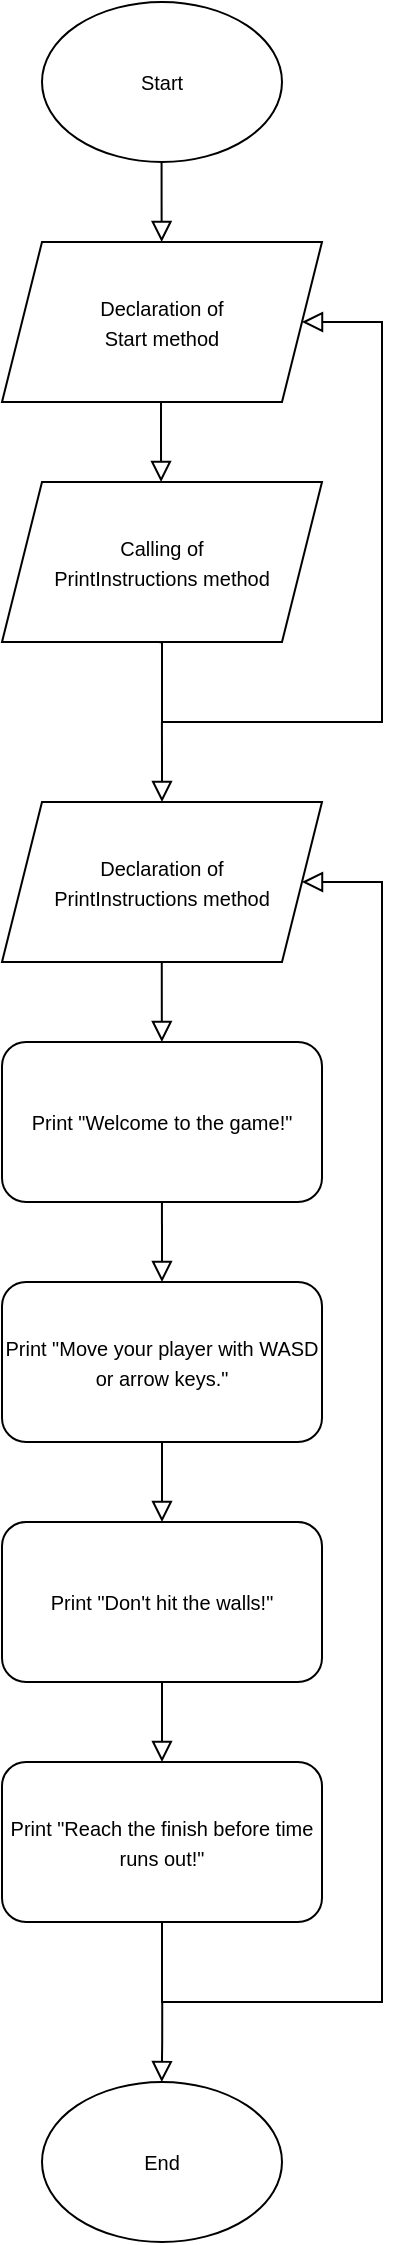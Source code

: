 <mxfile version="26.1.0">
  <diagram id="C5RBs43oDa-KdzZeNtuy" name="Page-1">
    <mxGraphModel dx="2206" dy="2317" grid="1" gridSize="10" guides="1" tooltips="1" connect="1" arrows="1" fold="1" page="1" pageScale="1" pageWidth="827" pageHeight="1169" math="0" shadow="0">
      <root>
        <mxCell id="WIyWlLk6GJQsqaUBKTNV-0" />
        <mxCell id="WIyWlLk6GJQsqaUBKTNV-1" parent="WIyWlLk6GJQsqaUBKTNV-0" />
        <mxCell id="383S6C4EV4HmmKti5TvJ-1" value="&lt;font style=&quot;font-size: 10px;&quot;&gt;Declaration of&lt;/font&gt;&lt;div&gt;&lt;span style=&quot;font-size: 10px; background-color: transparent; color: light-dark(rgb(0, 0, 0), rgb(255, 255, 255));&quot;&gt;PrintInstructions method&lt;/span&gt;&lt;/div&gt;" style="shape=parallelogram;perimeter=parallelogramPerimeter;whiteSpace=wrap;html=1;fixedSize=1;align=center;" vertex="1" parent="WIyWlLk6GJQsqaUBKTNV-1">
          <mxGeometry x="240" y="-520" width="160" height="80" as="geometry" />
        </mxCell>
        <mxCell id="383S6C4EV4HmmKti5TvJ-2" value="&lt;font style=&quot;font-size: 10px;&quot;&gt;Start&lt;/font&gt;" style="ellipse;whiteSpace=wrap;html=1;" vertex="1" parent="WIyWlLk6GJQsqaUBKTNV-1">
          <mxGeometry x="260" y="-920" width="120" height="80" as="geometry" />
        </mxCell>
        <mxCell id="383S6C4EV4HmmKti5TvJ-3" value="&lt;font style=&quot;font-size: 10px;&quot;&gt;Print &quot;Welcome to the game!&quot;&lt;/font&gt;" style="rounded=1;whiteSpace=wrap;html=1;" vertex="1" parent="WIyWlLk6GJQsqaUBKTNV-1">
          <mxGeometry x="240" y="-400" width="160" height="80" as="geometry" />
        </mxCell>
        <mxCell id="383S6C4EV4HmmKti5TvJ-4" value="&lt;font style=&quot;font-size: 10px;&quot;&gt;Print &quot;Move your player with WASD or arrow keys.&quot;&lt;/font&gt;" style="rounded=1;whiteSpace=wrap;html=1;" vertex="1" parent="WIyWlLk6GJQsqaUBKTNV-1">
          <mxGeometry x="240" y="-280" width="160" height="80" as="geometry" />
        </mxCell>
        <mxCell id="383S6C4EV4HmmKti5TvJ-5" value="" style="rounded=0;html=1;jettySize=auto;orthogonalLoop=1;fontSize=11;endArrow=block;endFill=0;endSize=8;strokeWidth=1;shadow=0;labelBackgroundColor=none;edgeStyle=orthogonalEdgeStyle;entryX=0.5;entryY=-0.006;entryDx=0;entryDy=0;entryPerimeter=0;" edge="1" parent="WIyWlLk6GJQsqaUBKTNV-1" target="383S6C4EV4HmmKti5TvJ-6">
          <mxGeometry x="0.333" y="20" relative="1" as="geometry">
            <mxPoint as="offset" />
            <mxPoint x="320" y="-200" as="sourcePoint" />
            <mxPoint x="320.5" y="-160" as="targetPoint" />
            <Array as="points">
              <mxPoint x="320" y="-160" />
              <mxPoint x="320" y="-160" />
            </Array>
          </mxGeometry>
        </mxCell>
        <mxCell id="383S6C4EV4HmmKti5TvJ-6" value="&lt;span style=&quot;font-size: 10px;&quot;&gt;Print &quot;Don&#39;t hit the walls!&quot;&lt;/span&gt;" style="rounded=1;whiteSpace=wrap;html=1;" vertex="1" parent="WIyWlLk6GJQsqaUBKTNV-1">
          <mxGeometry x="240" y="-160" width="160" height="80" as="geometry" />
        </mxCell>
        <mxCell id="383S6C4EV4HmmKti5TvJ-8" value="" style="rounded=0;html=1;jettySize=auto;orthogonalLoop=1;fontSize=11;endArrow=block;endFill=0;endSize=8;strokeWidth=1;shadow=0;labelBackgroundColor=none;edgeStyle=orthogonalEdgeStyle;entryX=0.469;entryY=0;entryDx=0;entryDy=0;entryPerimeter=0;" edge="1" parent="WIyWlLk6GJQsqaUBKTNV-1">
          <mxGeometry x="0.333" y="20" relative="1" as="geometry">
            <mxPoint as="offset" />
            <mxPoint x="319.89" y="-440" as="sourcePoint" />
            <mxPoint x="319.93" y="-400" as="targetPoint" />
            <Array as="points">
              <mxPoint x="319.89" y="-420" />
              <mxPoint x="319.89" y="-420" />
            </Array>
          </mxGeometry>
        </mxCell>
        <mxCell id="383S6C4EV4HmmKti5TvJ-9" value="" style="rounded=0;html=1;jettySize=auto;orthogonalLoop=1;fontSize=11;endArrow=block;endFill=0;endSize=8;strokeWidth=1;shadow=0;labelBackgroundColor=none;edgeStyle=orthogonalEdgeStyle;" edge="1" parent="WIyWlLk6GJQsqaUBKTNV-1">
          <mxGeometry x="0.333" y="20" relative="1" as="geometry">
            <mxPoint as="offset" />
            <mxPoint x="319.98" y="-320" as="sourcePoint" />
            <mxPoint x="320" y="-280" as="targetPoint" />
            <Array as="points">
              <mxPoint x="320" y="-320" />
            </Array>
          </mxGeometry>
        </mxCell>
        <mxCell id="383S6C4EV4HmmKti5TvJ-12" value="&lt;font style=&quot;font-size: 10px;&quot;&gt;End&lt;/font&gt;" style="ellipse;whiteSpace=wrap;html=1;" vertex="1" parent="WIyWlLk6GJQsqaUBKTNV-1">
          <mxGeometry x="260" y="120" width="120" height="80" as="geometry" />
        </mxCell>
        <mxCell id="383S6C4EV4HmmKti5TvJ-13" value="" style="rounded=0;html=1;jettySize=auto;orthogonalLoop=1;fontSize=11;endArrow=block;endFill=0;endSize=8;strokeWidth=1;shadow=0;labelBackgroundColor=none;edgeStyle=orthogonalEdgeStyle;entryX=0.5;entryY=0;entryDx=0;entryDy=0;" edge="1" parent="WIyWlLk6GJQsqaUBKTNV-1">
          <mxGeometry x="0.333" y="20" relative="1" as="geometry">
            <mxPoint as="offset" />
            <mxPoint x="320.12" y="80" as="sourcePoint" />
            <mxPoint x="319.88" y="120" as="targetPoint" />
            <Array as="points">
              <mxPoint x="319.88" y="100" />
              <mxPoint x="319.88" y="100" />
            </Array>
          </mxGeometry>
        </mxCell>
        <mxCell id="383S6C4EV4HmmKti5TvJ-14" value="" style="rounded=0;html=1;jettySize=auto;orthogonalLoop=1;fontSize=11;endArrow=block;endFill=0;endSize=8;strokeWidth=1;shadow=0;labelBackgroundColor=none;edgeStyle=orthogonalEdgeStyle;entryX=0.5;entryY=-0.006;entryDx=0;entryDy=0;entryPerimeter=0;" edge="1" parent="WIyWlLk6GJQsqaUBKTNV-1" target="383S6C4EV4HmmKti5TvJ-15">
          <mxGeometry x="0.333" y="20" relative="1" as="geometry">
            <mxPoint as="offset" />
            <mxPoint x="320" y="-80" as="sourcePoint" />
            <mxPoint x="320.5" y="-40" as="targetPoint" />
            <Array as="points">
              <mxPoint x="320" y="-40" />
              <mxPoint x="320" y="-40" />
            </Array>
          </mxGeometry>
        </mxCell>
        <mxCell id="383S6C4EV4HmmKti5TvJ-15" value="&lt;span style=&quot;font-size: 10px;&quot;&gt;Print&amp;nbsp;&quot;Reach the finish before time runs out!&quot;&lt;/span&gt;" style="rounded=1;whiteSpace=wrap;html=1;" vertex="1" parent="WIyWlLk6GJQsqaUBKTNV-1">
          <mxGeometry x="240" y="-40" width="160" height="80" as="geometry" />
        </mxCell>
        <mxCell id="383S6C4EV4HmmKti5TvJ-16" value="" style="rounded=0;html=1;jettySize=auto;orthogonalLoop=1;fontSize=11;endArrow=block;endFill=0;endSize=8;strokeWidth=1;shadow=0;labelBackgroundColor=none;edgeStyle=orthogonalEdgeStyle;exitX=0.5;exitY=1;exitDx=0;exitDy=0;" edge="1" parent="WIyWlLk6GJQsqaUBKTNV-1" source="383S6C4EV4HmmKti5TvJ-15">
          <mxGeometry x="0.333" y="20" relative="1" as="geometry">
            <mxPoint as="offset" />
            <mxPoint x="320" y="40" as="sourcePoint" />
            <mxPoint x="390" y="-480" as="targetPoint" />
            <Array as="points">
              <mxPoint x="320" y="80" />
              <mxPoint x="430" y="80" />
              <mxPoint x="430" y="-480" />
            </Array>
          </mxGeometry>
        </mxCell>
        <mxCell id="383S6C4EV4HmmKti5TvJ-18" value="&lt;font style=&quot;font-size: 10px;&quot;&gt;Declaration of&lt;/font&gt;&lt;div&gt;&lt;span style=&quot;font-size: 10px; background-color: transparent; color: light-dark(rgb(0, 0, 0), rgb(255, 255, 255));&quot;&gt;Start method&lt;/span&gt;&lt;/div&gt;" style="shape=parallelogram;perimeter=parallelogramPerimeter;whiteSpace=wrap;html=1;fixedSize=1;align=center;" vertex="1" parent="WIyWlLk6GJQsqaUBKTNV-1">
          <mxGeometry x="240" y="-800" width="160" height="80" as="geometry" />
        </mxCell>
        <mxCell id="383S6C4EV4HmmKti5TvJ-19" value="&lt;font style=&quot;font-size: 10px;&quot;&gt;Calling of&lt;/font&gt;&lt;div&gt;&lt;span style=&quot;background-color: transparent; color: light-dark(rgb(0, 0, 0), rgb(255, 255, 255)); font-size: 10px;&quot;&gt;PrintInstructions method&lt;/span&gt;&lt;/div&gt;" style="shape=parallelogram;perimeter=parallelogramPerimeter;whiteSpace=wrap;html=1;fixedSize=1;align=center;" vertex="1" parent="WIyWlLk6GJQsqaUBKTNV-1">
          <mxGeometry x="240" y="-680" width="160" height="80" as="geometry" />
        </mxCell>
        <mxCell id="383S6C4EV4HmmKti5TvJ-20" value="" style="rounded=0;html=1;jettySize=auto;orthogonalLoop=1;fontSize=11;endArrow=block;endFill=0;endSize=8;strokeWidth=1;shadow=0;labelBackgroundColor=none;edgeStyle=orthogonalEdgeStyle;entryX=0.469;entryY=0;entryDx=0;entryDy=0;entryPerimeter=0;" edge="1" parent="WIyWlLk6GJQsqaUBKTNV-1">
          <mxGeometry x="0.333" y="20" relative="1" as="geometry">
            <mxPoint as="offset" />
            <mxPoint x="319.5" y="-720" as="sourcePoint" />
            <mxPoint x="319.54" y="-680" as="targetPoint" />
            <Array as="points">
              <mxPoint x="319.5" y="-700" />
              <mxPoint x="319.5" y="-700" />
            </Array>
          </mxGeometry>
        </mxCell>
        <mxCell id="383S6C4EV4HmmKti5TvJ-21" value="" style="rounded=0;html=1;jettySize=auto;orthogonalLoop=1;fontSize=11;endArrow=block;endFill=0;endSize=8;strokeWidth=1;shadow=0;labelBackgroundColor=none;edgeStyle=orthogonalEdgeStyle;exitX=0.492;exitY=1.001;exitDx=0;exitDy=0;exitPerimeter=0;" edge="1" parent="WIyWlLk6GJQsqaUBKTNV-1" source="383S6C4EV4HmmKti5TvJ-19" target="383S6C4EV4HmmKti5TvJ-18">
          <mxGeometry x="0.333" y="20" relative="1" as="geometry">
            <mxPoint as="offset" />
            <mxPoint x="300" y="-590" as="sourcePoint" />
            <mxPoint x="430" y="-560" as="targetPoint" />
            <Array as="points">
              <mxPoint x="320" y="-600" />
              <mxPoint x="320" y="-560" />
              <mxPoint x="430" y="-560" />
              <mxPoint x="430" y="-760" />
            </Array>
          </mxGeometry>
        </mxCell>
        <mxCell id="383S6C4EV4HmmKti5TvJ-22" value="" style="rounded=0;html=1;jettySize=auto;orthogonalLoop=1;fontSize=11;endArrow=block;endFill=0;endSize=8;strokeWidth=1;shadow=0;labelBackgroundColor=none;edgeStyle=orthogonalEdgeStyle;entryX=0.469;entryY=0;entryDx=0;entryDy=0;entryPerimeter=0;" edge="1" parent="WIyWlLk6GJQsqaUBKTNV-1">
          <mxGeometry x="0.333" y="20" relative="1" as="geometry">
            <mxPoint as="offset" />
            <mxPoint x="319.96" y="-560" as="sourcePoint" />
            <mxPoint x="320.0" y="-520" as="targetPoint" />
            <Array as="points">
              <mxPoint x="320" y="-540" />
              <mxPoint x="320" y="-540" />
            </Array>
          </mxGeometry>
        </mxCell>
        <mxCell id="383S6C4EV4HmmKti5TvJ-23" value="" style="rounded=0;html=1;jettySize=auto;orthogonalLoop=1;fontSize=11;endArrow=block;endFill=0;endSize=8;strokeWidth=1;shadow=0;labelBackgroundColor=none;edgeStyle=orthogonalEdgeStyle;entryX=0.469;entryY=0;entryDx=0;entryDy=0;entryPerimeter=0;" edge="1" parent="WIyWlLk6GJQsqaUBKTNV-1">
          <mxGeometry x="0.333" y="20" relative="1" as="geometry">
            <mxPoint as="offset" />
            <mxPoint x="319.79" y="-840" as="sourcePoint" />
            <mxPoint x="319.83" y="-800" as="targetPoint" />
            <Array as="points">
              <mxPoint x="319.79" y="-820" />
              <mxPoint x="319.79" y="-820" />
            </Array>
          </mxGeometry>
        </mxCell>
      </root>
    </mxGraphModel>
  </diagram>
</mxfile>
